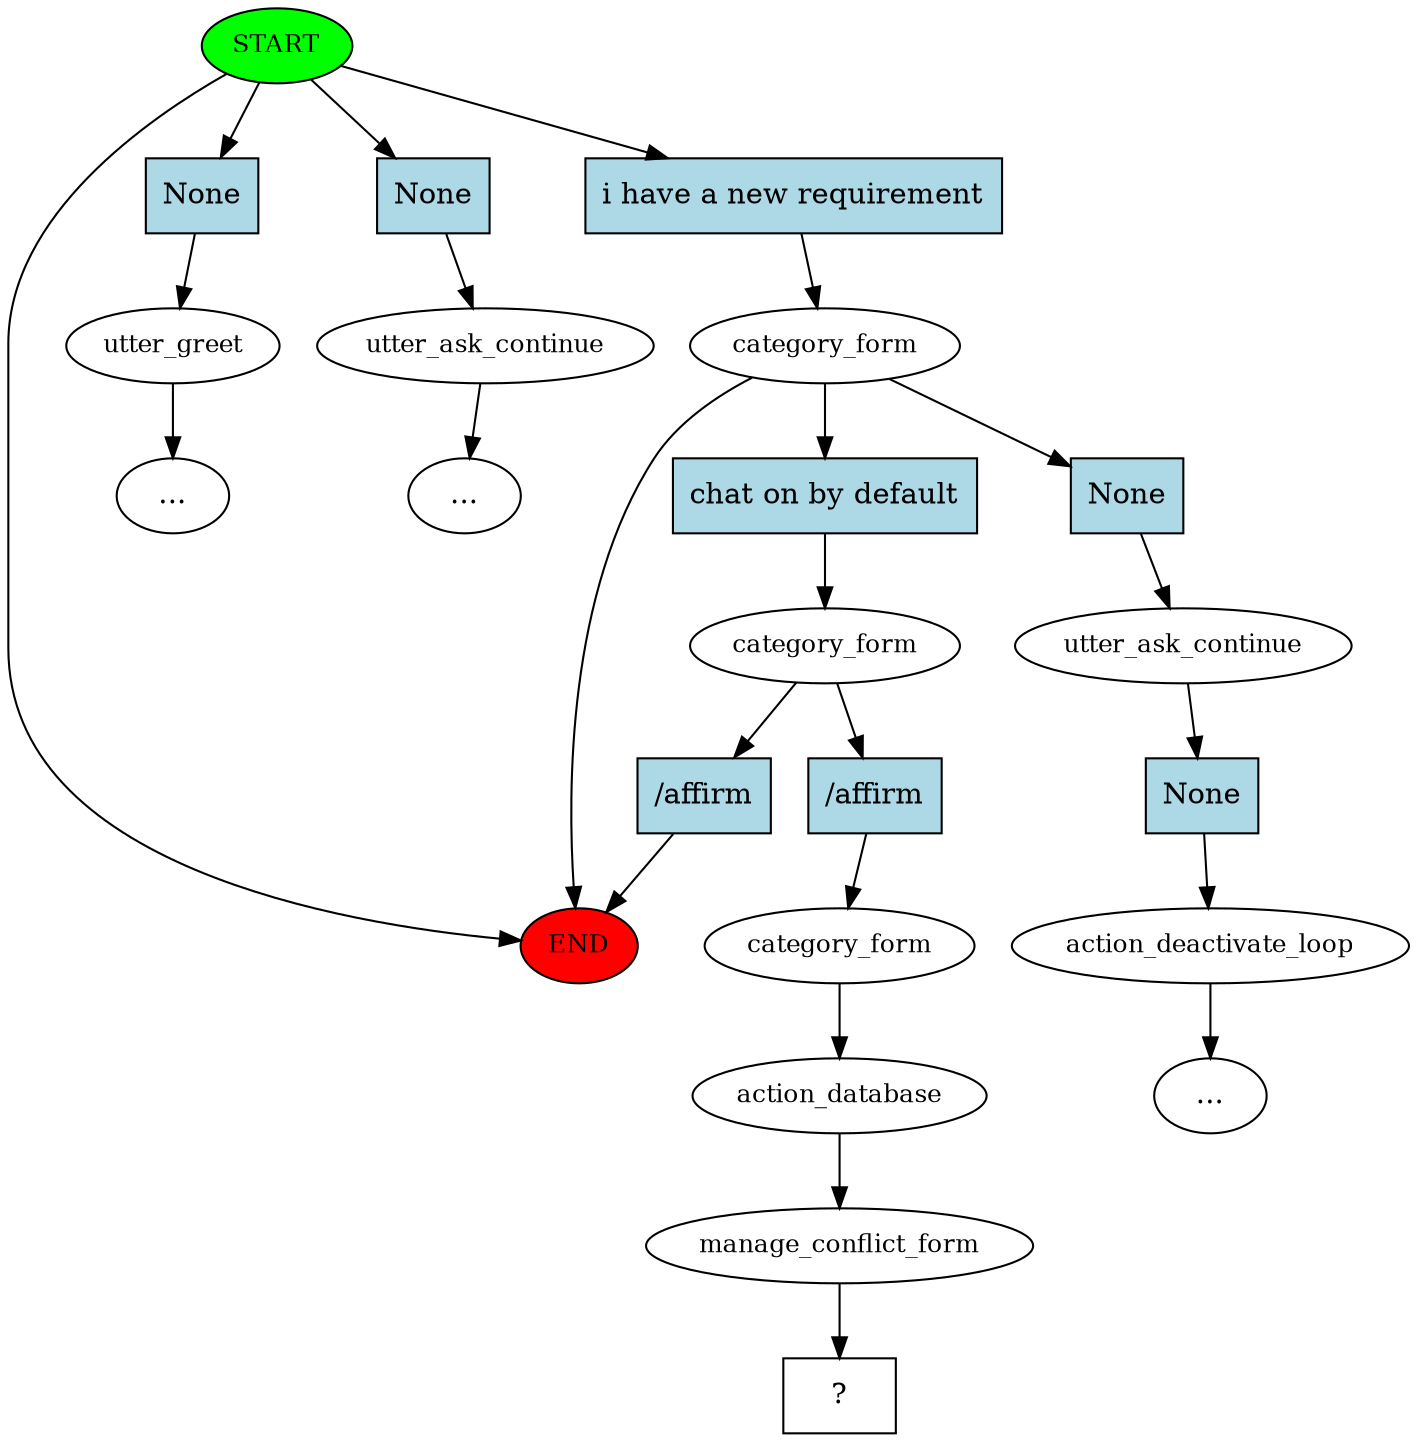 digraph  {
0 [class="start active", fillcolor=green, fontsize=12, label=START, style=filled];
"-1" [class=end, fillcolor=red, fontsize=12, label=END, style=filled];
1 [class="", fontsize=12, label=utter_greet];
"-5" [class=ellipsis, label="..."];
4 [class="", fontsize=12, label=utter_ask_continue];
"-8" [class=ellipsis, label="..."];
7 [class=active, fontsize=12, label=category_form];
9 [class="", fontsize=12, label=utter_ask_continue];
10 [class="", fontsize=12, label=action_deactivate_loop];
"-9" [class=ellipsis, label="..."];
12 [class=active, fontsize=12, label=category_form];
15 [class=active, fontsize=12, label=category_form];
16 [class=active, fontsize=12, label=action_database];
17 [class=active, fontsize=12, label=manage_conflict_form];
18 [class="intent dashed active", label="  ?  ", shape=rect];
19 [class=intent, fillcolor=lightblue, label=None, shape=rect, style=filled];
20 [class=intent, fillcolor=lightblue, label=None, shape=rect, style=filled];
21 [class="intent active", fillcolor=lightblue, label="i have a new requirement", shape=rect, style=filled];
22 [class=intent, fillcolor=lightblue, label=None, shape=rect, style=filled];
23 [class="intent active", fillcolor=lightblue, label="chat on by default", shape=rect, style=filled];
24 [class=intent, fillcolor=lightblue, label=None, shape=rect, style=filled];
25 [class=intent, fillcolor=lightblue, label="/affirm", shape=rect, style=filled];
26 [class="intent active", fillcolor=lightblue, label="/affirm", shape=rect, style=filled];
0 -> "-1"  [class="", key=NONE, label=""];
0 -> 19  [class="", key=0];
0 -> 20  [class="", key=0];
0 -> 21  [class=active, key=0];
1 -> "-5"  [class="", key=NONE, label=""];
4 -> "-8"  [class="", key=NONE, label=""];
7 -> "-1"  [class="", key=NONE, label=""];
7 -> 22  [class="", key=0];
7 -> 23  [class=active, key=0];
9 -> 24  [class="", key=0];
10 -> "-9"  [class="", key=NONE, label=""];
12 -> 25  [class="", key=0];
12 -> 26  [class=active, key=0];
15 -> 16  [class=active, key=NONE, label=""];
16 -> 17  [class=active, key=NONE, label=""];
17 -> 18  [class=active, key=NONE, label=""];
19 -> 1  [class="", key=0];
20 -> 4  [class="", key=0];
21 -> 7  [class=active, key=0];
22 -> 9  [class="", key=0];
23 -> 12  [class=active, key=0];
24 -> 10  [class="", key=0];
25 -> "-1"  [class="", key=0];
26 -> 15  [class=active, key=0];
}
